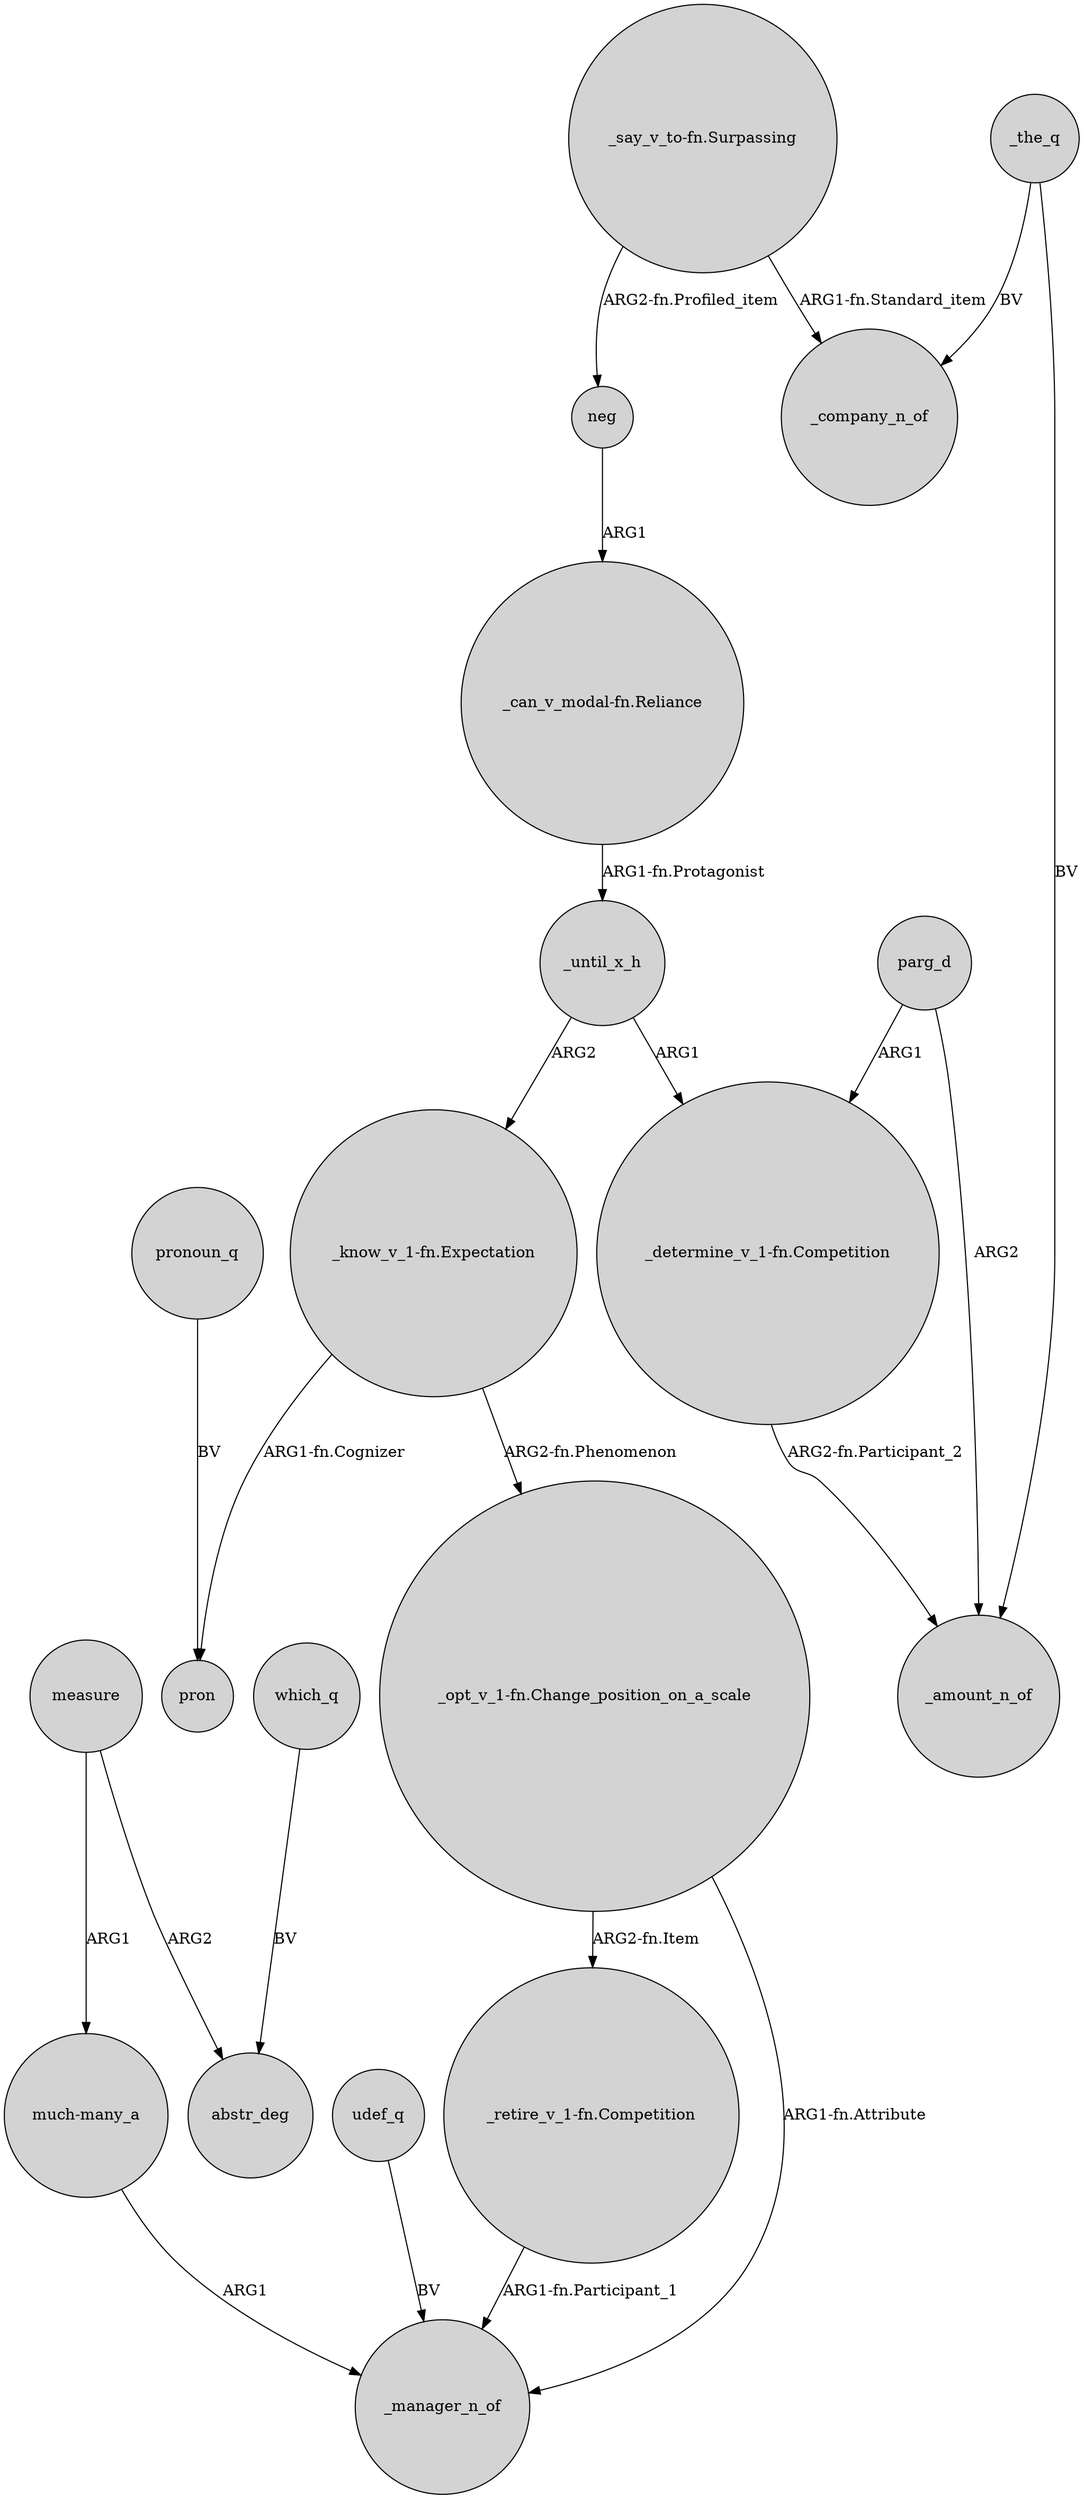 digraph {
	node [shape=circle style=filled]
	measure -> "much-many_a" [label=ARG1]
	_the_q -> _amount_n_of [label=BV]
	"_can_v_modal-fn.Reliance" -> _until_x_h [label="ARG1-fn.Protagonist"]
	"_say_v_to-fn.Surpassing" -> _company_n_of [label="ARG1-fn.Standard_item"]
	udef_q -> _manager_n_of [label=BV]
	neg -> "_can_v_modal-fn.Reliance" [label=ARG1]
	parg_d -> "_determine_v_1-fn.Competition" [label=ARG1]
	parg_d -> _amount_n_of [label=ARG2]
	pronoun_q -> pron [label=BV]
	"_say_v_to-fn.Surpassing" -> neg [label="ARG2-fn.Profiled_item"]
	"_know_v_1-fn.Expectation" -> pron [label="ARG1-fn.Cognizer"]
	"_opt_v_1-fn.Change_position_on_a_scale" -> _manager_n_of [label="ARG1-fn.Attribute"]
	_until_x_h -> "_determine_v_1-fn.Competition" [label=ARG1]
	_until_x_h -> "_know_v_1-fn.Expectation" [label=ARG2]
	which_q -> abstr_deg [label=BV]
	measure -> abstr_deg [label=ARG2]
	"much-many_a" -> _manager_n_of [label=ARG1]
	_the_q -> _company_n_of [label=BV]
	"_know_v_1-fn.Expectation" -> "_opt_v_1-fn.Change_position_on_a_scale" [label="ARG2-fn.Phenomenon"]
	"_determine_v_1-fn.Competition" -> _amount_n_of [label="ARG2-fn.Participant_2"]
	"_opt_v_1-fn.Change_position_on_a_scale" -> "_retire_v_1-fn.Competition" [label="ARG2-fn.Item"]
	"_retire_v_1-fn.Competition" -> _manager_n_of [label="ARG1-fn.Participant_1"]
}
